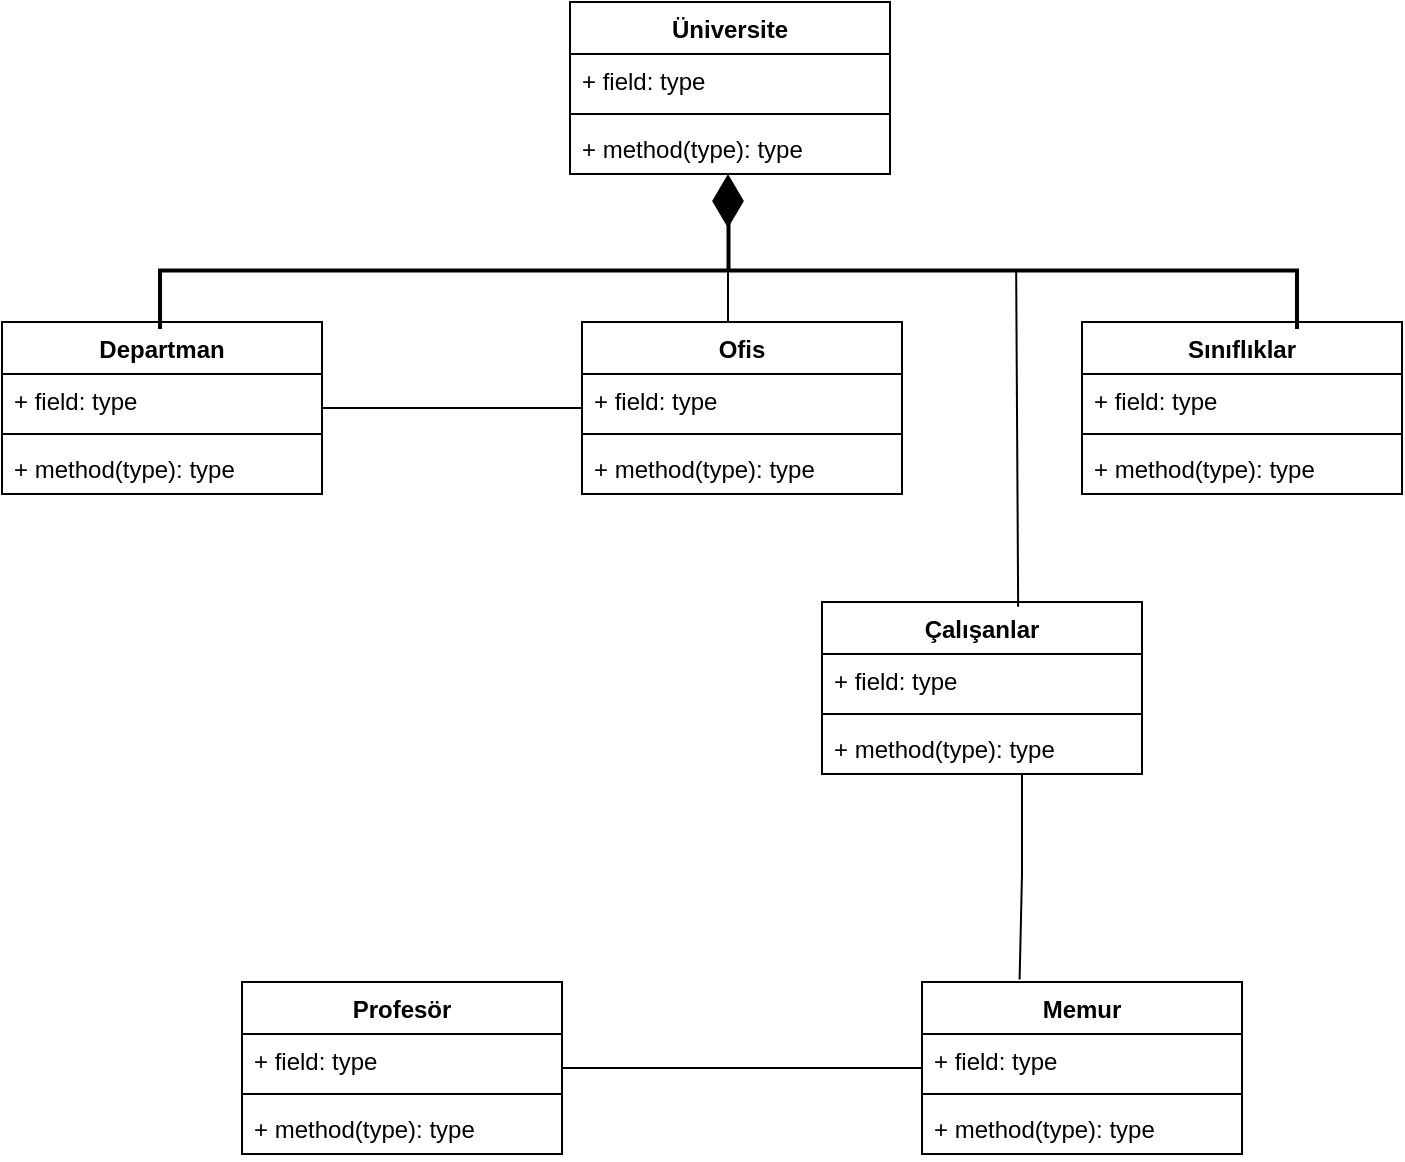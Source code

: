 <mxfile version="24.2.3" type="github">
  <diagram name="Sayfa -1" id="sNvIB-Yt6YS0pJmC0Gyy">
    <mxGraphModel dx="1050" dy="530" grid="1" gridSize="10" guides="1" tooltips="1" connect="1" arrows="1" fold="1" page="1" pageScale="1" pageWidth="827" pageHeight="1169" math="0" shadow="0">
      <root>
        <mxCell id="0" />
        <mxCell id="1" parent="0" />
        <mxCell id="GQsBlhLuzOEjb26gXQm8-3" value="Üniversite" style="swimlane;fontStyle=1;align=center;verticalAlign=top;childLayout=stackLayout;horizontal=1;startSize=26;horizontalStack=0;resizeParent=1;resizeParentMax=0;resizeLast=0;collapsible=1;marginBottom=0;whiteSpace=wrap;html=1;" vertex="1" parent="1">
          <mxGeometry x="334" y="30" width="160" height="86" as="geometry" />
        </mxCell>
        <mxCell id="GQsBlhLuzOEjb26gXQm8-4" value="+ field: type" style="text;strokeColor=none;fillColor=none;align=left;verticalAlign=top;spacingLeft=4;spacingRight=4;overflow=hidden;rotatable=0;points=[[0,0.5],[1,0.5]];portConstraint=eastwest;whiteSpace=wrap;html=1;" vertex="1" parent="GQsBlhLuzOEjb26gXQm8-3">
          <mxGeometry y="26" width="160" height="26" as="geometry" />
        </mxCell>
        <mxCell id="GQsBlhLuzOEjb26gXQm8-5" value="" style="line;strokeWidth=1;fillColor=none;align=left;verticalAlign=middle;spacingTop=-1;spacingLeft=3;spacingRight=3;rotatable=0;labelPosition=right;points=[];portConstraint=eastwest;strokeColor=inherit;" vertex="1" parent="GQsBlhLuzOEjb26gXQm8-3">
          <mxGeometry y="52" width="160" height="8" as="geometry" />
        </mxCell>
        <mxCell id="GQsBlhLuzOEjb26gXQm8-6" value="+ method(type): type" style="text;strokeColor=none;fillColor=none;align=left;verticalAlign=top;spacingLeft=4;spacingRight=4;overflow=hidden;rotatable=0;points=[[0,0.5],[1,0.5]];portConstraint=eastwest;whiteSpace=wrap;html=1;" vertex="1" parent="GQsBlhLuzOEjb26gXQm8-3">
          <mxGeometry y="60" width="160" height="26" as="geometry" />
        </mxCell>
        <mxCell id="GQsBlhLuzOEjb26gXQm8-7" value="Departman" style="swimlane;fontStyle=1;align=center;verticalAlign=top;childLayout=stackLayout;horizontal=1;startSize=26;horizontalStack=0;resizeParent=1;resizeParentMax=0;resizeLast=0;collapsible=1;marginBottom=0;whiteSpace=wrap;html=1;" vertex="1" parent="1">
          <mxGeometry x="50" y="190" width="160" height="86" as="geometry" />
        </mxCell>
        <mxCell id="GQsBlhLuzOEjb26gXQm8-8" value="+ field: type" style="text;strokeColor=none;fillColor=none;align=left;verticalAlign=top;spacingLeft=4;spacingRight=4;overflow=hidden;rotatable=0;points=[[0,0.5],[1,0.5]];portConstraint=eastwest;whiteSpace=wrap;html=1;" vertex="1" parent="GQsBlhLuzOEjb26gXQm8-7">
          <mxGeometry y="26" width="160" height="26" as="geometry" />
        </mxCell>
        <mxCell id="GQsBlhLuzOEjb26gXQm8-9" value="" style="line;strokeWidth=1;fillColor=none;align=left;verticalAlign=middle;spacingTop=-1;spacingLeft=3;spacingRight=3;rotatable=0;labelPosition=right;points=[];portConstraint=eastwest;strokeColor=inherit;" vertex="1" parent="GQsBlhLuzOEjb26gXQm8-7">
          <mxGeometry y="52" width="160" height="8" as="geometry" />
        </mxCell>
        <mxCell id="GQsBlhLuzOEjb26gXQm8-10" value="+ method(type): type" style="text;strokeColor=none;fillColor=none;align=left;verticalAlign=top;spacingLeft=4;spacingRight=4;overflow=hidden;rotatable=0;points=[[0,0.5],[1,0.5]];portConstraint=eastwest;whiteSpace=wrap;html=1;" vertex="1" parent="GQsBlhLuzOEjb26gXQm8-7">
          <mxGeometry y="60" width="160" height="26" as="geometry" />
        </mxCell>
        <mxCell id="GQsBlhLuzOEjb26gXQm8-11" value="Ofis" style="swimlane;fontStyle=1;align=center;verticalAlign=top;childLayout=stackLayout;horizontal=1;startSize=26;horizontalStack=0;resizeParent=1;resizeParentMax=0;resizeLast=0;collapsible=1;marginBottom=0;whiteSpace=wrap;html=1;" vertex="1" parent="1">
          <mxGeometry x="340" y="190" width="160" height="86" as="geometry" />
        </mxCell>
        <mxCell id="GQsBlhLuzOEjb26gXQm8-12" value="+ field: type" style="text;strokeColor=none;fillColor=none;align=left;verticalAlign=top;spacingLeft=4;spacingRight=4;overflow=hidden;rotatable=0;points=[[0,0.5],[1,0.5]];portConstraint=eastwest;whiteSpace=wrap;html=1;" vertex="1" parent="GQsBlhLuzOEjb26gXQm8-11">
          <mxGeometry y="26" width="160" height="26" as="geometry" />
        </mxCell>
        <mxCell id="GQsBlhLuzOEjb26gXQm8-13" value="" style="line;strokeWidth=1;fillColor=none;align=left;verticalAlign=middle;spacingTop=-1;spacingLeft=3;spacingRight=3;rotatable=0;labelPosition=right;points=[];portConstraint=eastwest;strokeColor=inherit;" vertex="1" parent="GQsBlhLuzOEjb26gXQm8-11">
          <mxGeometry y="52" width="160" height="8" as="geometry" />
        </mxCell>
        <mxCell id="GQsBlhLuzOEjb26gXQm8-14" value="+ method(type): type" style="text;strokeColor=none;fillColor=none;align=left;verticalAlign=top;spacingLeft=4;spacingRight=4;overflow=hidden;rotatable=0;points=[[0,0.5],[1,0.5]];portConstraint=eastwest;whiteSpace=wrap;html=1;" vertex="1" parent="GQsBlhLuzOEjb26gXQm8-11">
          <mxGeometry y="60" width="160" height="26" as="geometry" />
        </mxCell>
        <mxCell id="GQsBlhLuzOEjb26gXQm8-15" value="Sınıflıklar" style="swimlane;fontStyle=1;align=center;verticalAlign=top;childLayout=stackLayout;horizontal=1;startSize=26;horizontalStack=0;resizeParent=1;resizeParentMax=0;resizeLast=0;collapsible=1;marginBottom=0;whiteSpace=wrap;html=1;" vertex="1" parent="1">
          <mxGeometry x="590" y="190" width="160" height="86" as="geometry" />
        </mxCell>
        <mxCell id="GQsBlhLuzOEjb26gXQm8-16" value="+ field: type" style="text;strokeColor=none;fillColor=none;align=left;verticalAlign=top;spacingLeft=4;spacingRight=4;overflow=hidden;rotatable=0;points=[[0,0.5],[1,0.5]];portConstraint=eastwest;whiteSpace=wrap;html=1;" vertex="1" parent="GQsBlhLuzOEjb26gXQm8-15">
          <mxGeometry y="26" width="160" height="26" as="geometry" />
        </mxCell>
        <mxCell id="GQsBlhLuzOEjb26gXQm8-17" value="" style="line;strokeWidth=1;fillColor=none;align=left;verticalAlign=middle;spacingTop=-1;spacingLeft=3;spacingRight=3;rotatable=0;labelPosition=right;points=[];portConstraint=eastwest;strokeColor=inherit;" vertex="1" parent="GQsBlhLuzOEjb26gXQm8-15">
          <mxGeometry y="52" width="160" height="8" as="geometry" />
        </mxCell>
        <mxCell id="GQsBlhLuzOEjb26gXQm8-18" value="+ method(type): type" style="text;strokeColor=none;fillColor=none;align=left;verticalAlign=top;spacingLeft=4;spacingRight=4;overflow=hidden;rotatable=0;points=[[0,0.5],[1,0.5]];portConstraint=eastwest;whiteSpace=wrap;html=1;" vertex="1" parent="GQsBlhLuzOEjb26gXQm8-15">
          <mxGeometry y="60" width="160" height="26" as="geometry" />
        </mxCell>
        <mxCell id="GQsBlhLuzOEjb26gXQm8-19" value="" style="endArrow=diamondThin;endFill=1;endSize=24;html=1;rounded=0;" edge="1" parent="1">
          <mxGeometry width="160" relative="1" as="geometry">
            <mxPoint x="413" y="190" as="sourcePoint" />
            <mxPoint x="413" y="116" as="targetPoint" />
          </mxGeometry>
        </mxCell>
        <mxCell id="GQsBlhLuzOEjb26gXQm8-44" value="" style="strokeWidth=2;html=1;shape=mxgraph.flowchart.annotation_2;align=left;labelPosition=right;pointerEvents=1;rotation=90;" vertex="1" parent="1">
          <mxGeometry x="384" y="-120" width="58.51" height="568.48" as="geometry" />
        </mxCell>
        <mxCell id="GQsBlhLuzOEjb26gXQm8-45" value="Çalışanlar" style="swimlane;fontStyle=1;align=center;verticalAlign=top;childLayout=stackLayout;horizontal=1;startSize=26;horizontalStack=0;resizeParent=1;resizeParentMax=0;resizeLast=0;collapsible=1;marginBottom=0;whiteSpace=wrap;html=1;" vertex="1" parent="1">
          <mxGeometry x="460" y="330" width="160" height="86" as="geometry" />
        </mxCell>
        <mxCell id="GQsBlhLuzOEjb26gXQm8-46" value="+ field: type" style="text;strokeColor=none;fillColor=none;align=left;verticalAlign=top;spacingLeft=4;spacingRight=4;overflow=hidden;rotatable=0;points=[[0,0.5],[1,0.5]];portConstraint=eastwest;whiteSpace=wrap;html=1;" vertex="1" parent="GQsBlhLuzOEjb26gXQm8-45">
          <mxGeometry y="26" width="160" height="26" as="geometry" />
        </mxCell>
        <mxCell id="GQsBlhLuzOEjb26gXQm8-47" value="" style="line;strokeWidth=1;fillColor=none;align=left;verticalAlign=middle;spacingTop=-1;spacingLeft=3;spacingRight=3;rotatable=0;labelPosition=right;points=[];portConstraint=eastwest;strokeColor=inherit;" vertex="1" parent="GQsBlhLuzOEjb26gXQm8-45">
          <mxGeometry y="52" width="160" height="8" as="geometry" />
        </mxCell>
        <mxCell id="GQsBlhLuzOEjb26gXQm8-48" value="+ method(type): type" style="text;strokeColor=none;fillColor=none;align=left;verticalAlign=top;spacingLeft=4;spacingRight=4;overflow=hidden;rotatable=0;points=[[0,0.5],[1,0.5]];portConstraint=eastwest;whiteSpace=wrap;html=1;" vertex="1" parent="GQsBlhLuzOEjb26gXQm8-45">
          <mxGeometry y="60" width="160" height="26" as="geometry" />
        </mxCell>
        <mxCell id="GQsBlhLuzOEjb26gXQm8-49" value="Profesör" style="swimlane;fontStyle=1;align=center;verticalAlign=top;childLayout=stackLayout;horizontal=1;startSize=26;horizontalStack=0;resizeParent=1;resizeParentMax=0;resizeLast=0;collapsible=1;marginBottom=0;whiteSpace=wrap;html=1;" vertex="1" parent="1">
          <mxGeometry x="170" y="520" width="160" height="86" as="geometry" />
        </mxCell>
        <mxCell id="GQsBlhLuzOEjb26gXQm8-50" value="+ field: type" style="text;strokeColor=none;fillColor=none;align=left;verticalAlign=top;spacingLeft=4;spacingRight=4;overflow=hidden;rotatable=0;points=[[0,0.5],[1,0.5]];portConstraint=eastwest;whiteSpace=wrap;html=1;" vertex="1" parent="GQsBlhLuzOEjb26gXQm8-49">
          <mxGeometry y="26" width="160" height="26" as="geometry" />
        </mxCell>
        <mxCell id="GQsBlhLuzOEjb26gXQm8-51" value="" style="line;strokeWidth=1;fillColor=none;align=left;verticalAlign=middle;spacingTop=-1;spacingLeft=3;spacingRight=3;rotatable=0;labelPosition=right;points=[];portConstraint=eastwest;strokeColor=inherit;" vertex="1" parent="GQsBlhLuzOEjb26gXQm8-49">
          <mxGeometry y="52" width="160" height="8" as="geometry" />
        </mxCell>
        <mxCell id="GQsBlhLuzOEjb26gXQm8-52" value="+ method(type): type" style="text;strokeColor=none;fillColor=none;align=left;verticalAlign=top;spacingLeft=4;spacingRight=4;overflow=hidden;rotatable=0;points=[[0,0.5],[1,0.5]];portConstraint=eastwest;whiteSpace=wrap;html=1;" vertex="1" parent="GQsBlhLuzOEjb26gXQm8-49">
          <mxGeometry y="60" width="160" height="26" as="geometry" />
        </mxCell>
        <mxCell id="GQsBlhLuzOEjb26gXQm8-53" value="Memur" style="swimlane;fontStyle=1;align=center;verticalAlign=top;childLayout=stackLayout;horizontal=1;startSize=26;horizontalStack=0;resizeParent=1;resizeParentMax=0;resizeLast=0;collapsible=1;marginBottom=0;whiteSpace=wrap;html=1;" vertex="1" parent="1">
          <mxGeometry x="510" y="520" width="160" height="86" as="geometry" />
        </mxCell>
        <mxCell id="GQsBlhLuzOEjb26gXQm8-54" value="+ field: type" style="text;strokeColor=none;fillColor=none;align=left;verticalAlign=top;spacingLeft=4;spacingRight=4;overflow=hidden;rotatable=0;points=[[0,0.5],[1,0.5]];portConstraint=eastwest;whiteSpace=wrap;html=1;" vertex="1" parent="GQsBlhLuzOEjb26gXQm8-53">
          <mxGeometry y="26" width="160" height="26" as="geometry" />
        </mxCell>
        <mxCell id="GQsBlhLuzOEjb26gXQm8-55" value="" style="line;strokeWidth=1;fillColor=none;align=left;verticalAlign=middle;spacingTop=-1;spacingLeft=3;spacingRight=3;rotatable=0;labelPosition=right;points=[];portConstraint=eastwest;strokeColor=inherit;" vertex="1" parent="GQsBlhLuzOEjb26gXQm8-53">
          <mxGeometry y="52" width="160" height="8" as="geometry" />
        </mxCell>
        <mxCell id="GQsBlhLuzOEjb26gXQm8-56" value="+ method(type): type" style="text;strokeColor=none;fillColor=none;align=left;verticalAlign=top;spacingLeft=4;spacingRight=4;overflow=hidden;rotatable=0;points=[[0,0.5],[1,0.5]];portConstraint=eastwest;whiteSpace=wrap;html=1;" vertex="1" parent="GQsBlhLuzOEjb26gXQm8-53">
          <mxGeometry y="60" width="160" height="26" as="geometry" />
        </mxCell>
        <mxCell id="GQsBlhLuzOEjb26gXQm8-57" value="" style="line;strokeWidth=1;fillColor=none;align=left;verticalAlign=middle;spacingTop=-1;spacingLeft=3;spacingRight=3;rotatable=0;labelPosition=right;points=[];portConstraint=eastwest;strokeColor=inherit;" vertex="1" parent="1">
          <mxGeometry x="210" y="229" width="130" height="8" as="geometry" />
        </mxCell>
        <mxCell id="GQsBlhLuzOEjb26gXQm8-70" value="" style="endArrow=none;html=1;rounded=0;exitX=0.613;exitY=0.028;exitDx=0;exitDy=0;exitPerimeter=0;entryX=0.489;entryY=0.247;entryDx=0;entryDy=0;entryPerimeter=0;" edge="1" parent="1" source="GQsBlhLuzOEjb26gXQm8-45" target="GQsBlhLuzOEjb26gXQm8-44">
          <mxGeometry width="50" height="50" relative="1" as="geometry">
            <mxPoint x="550" y="237" as="sourcePoint" />
            <mxPoint x="560" y="160" as="targetPoint" />
          </mxGeometry>
        </mxCell>
        <mxCell id="GQsBlhLuzOEjb26gXQm8-71" value="" style="endArrow=none;html=1;rounded=0;exitX=0.305;exitY=-0.014;exitDx=0;exitDy=0;exitPerimeter=0;" edge="1" parent="1" source="GQsBlhLuzOEjb26gXQm8-53">
          <mxGeometry width="50" height="50" relative="1" as="geometry">
            <mxPoint x="560" y="506" as="sourcePoint" />
            <mxPoint x="560" y="416" as="targetPoint" />
            <Array as="points">
              <mxPoint x="560" y="466" />
            </Array>
          </mxGeometry>
        </mxCell>
        <mxCell id="GQsBlhLuzOEjb26gXQm8-73" value="" style="text;strokeColor=none;fillColor=none;align=left;verticalAlign=middle;spacingTop=-1;spacingLeft=4;spacingRight=4;rotatable=0;labelPosition=right;points=[];portConstraint=eastwest;" vertex="1" parent="1">
          <mxGeometry x="400" y="450" width="20" height="14" as="geometry" />
        </mxCell>
        <mxCell id="GQsBlhLuzOEjb26gXQm8-74" value="" style="line;strokeWidth=1;fillColor=none;align=left;verticalAlign=middle;spacingTop=-1;spacingLeft=3;spacingRight=3;rotatable=0;labelPosition=right;points=[];portConstraint=eastwest;strokeColor=inherit;" vertex="1" parent="1">
          <mxGeometry x="330" y="559" width="180" height="8" as="geometry" />
        </mxCell>
      </root>
    </mxGraphModel>
  </diagram>
</mxfile>
